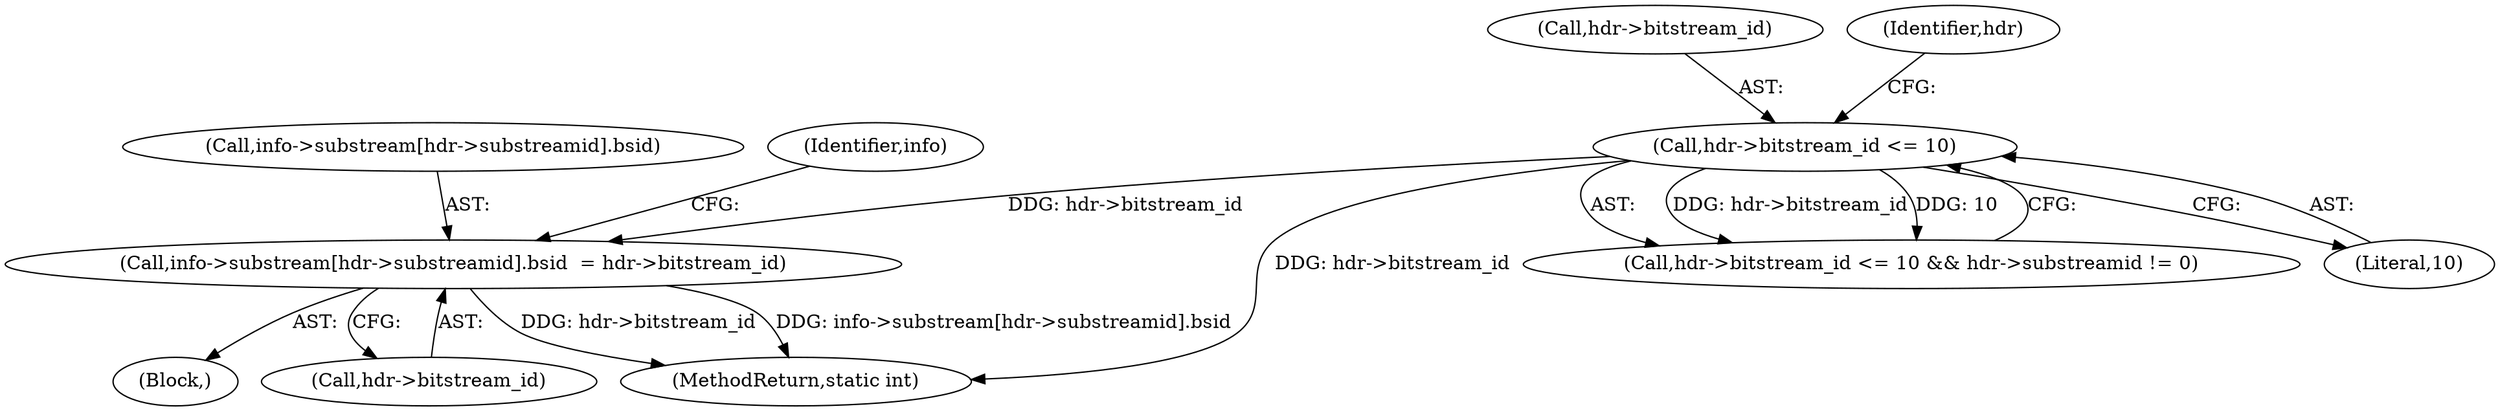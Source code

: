 digraph "0_FFmpeg_95556e27e2c1d56d9e18f5db34d6f756f3011148@array" {
"1000324" [label="(Call,info->substream[hdr->substreamid].bsid  = hdr->bitstream_id)"];
"1000204" [label="(Call,hdr->bitstream_id <= 10)"];
"1000325" [label="(Call,info->substream[hdr->substreamid].bsid)"];
"1000205" [label="(Call,hdr->bitstream_id)"];
"1000201" [label="(Block,)"];
"1000324" [label="(Call,info->substream[hdr->substreamid].bsid  = hdr->bitstream_id)"];
"1000203" [label="(Call,hdr->bitstream_id <= 10 && hdr->substreamid != 0)"];
"1000334" [label="(Call,hdr->bitstream_id)"];
"1000211" [label="(Identifier,hdr)"];
"1000204" [label="(Call,hdr->bitstream_id <= 10)"];
"1000208" [label="(Literal,10)"];
"1000683" [label="(MethodReturn,static int)"];
"1000341" [label="(Identifier,info)"];
"1000324" -> "1000201"  [label="AST: "];
"1000324" -> "1000334"  [label="CFG: "];
"1000325" -> "1000324"  [label="AST: "];
"1000334" -> "1000324"  [label="AST: "];
"1000341" -> "1000324"  [label="CFG: "];
"1000324" -> "1000683"  [label="DDG: hdr->bitstream_id"];
"1000324" -> "1000683"  [label="DDG: info->substream[hdr->substreamid].bsid"];
"1000204" -> "1000324"  [label="DDG: hdr->bitstream_id"];
"1000204" -> "1000203"  [label="AST: "];
"1000204" -> "1000208"  [label="CFG: "];
"1000205" -> "1000204"  [label="AST: "];
"1000208" -> "1000204"  [label="AST: "];
"1000211" -> "1000204"  [label="CFG: "];
"1000203" -> "1000204"  [label="CFG: "];
"1000204" -> "1000683"  [label="DDG: hdr->bitstream_id"];
"1000204" -> "1000203"  [label="DDG: hdr->bitstream_id"];
"1000204" -> "1000203"  [label="DDG: 10"];
}
